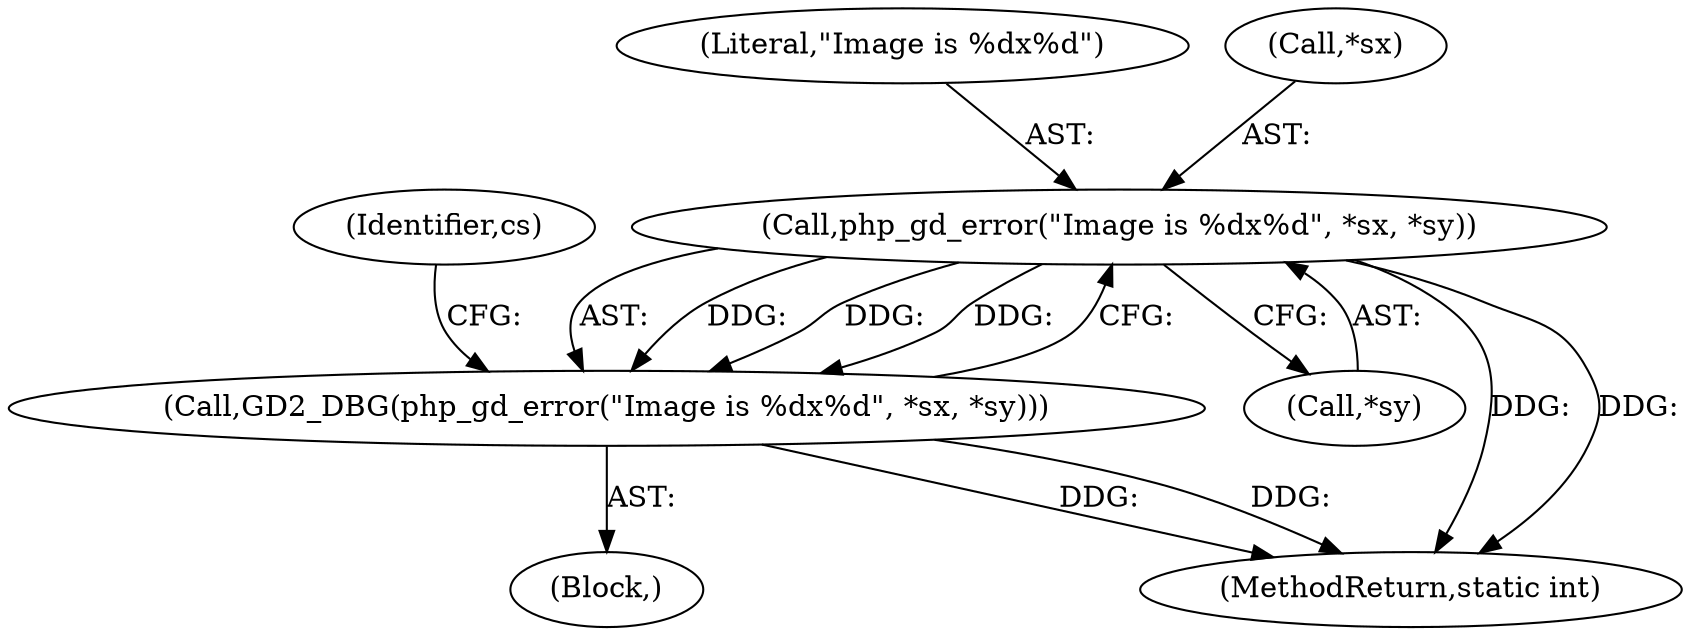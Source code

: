 digraph "0_php-src_7722455726bec8c53458a32851d2a87982cf0eac?w=1@pointer" {
"1000223" [label="(Call,php_gd_error(\"Image is %dx%d\", *sx, *sy))"];
"1000222" [label="(Call,GD2_DBG(php_gd_error(\"Image is %dx%d\", *sx, *sy)))"];
"1000227" [label="(Call,*sy)"];
"1000224" [label="(Literal,\"Image is %dx%d\")"];
"1000223" [label="(Call,php_gd_error(\"Image is %dx%d\", *sx, *sy))"];
"1000232" [label="(Identifier,cs)"];
"1000117" [label="(Block,)"];
"1000225" [label="(Call,*sx)"];
"1000222" [label="(Call,GD2_DBG(php_gd_error(\"Image is %dx%d\", *sx, *sy)))"];
"1000442" [label="(MethodReturn,static int)"];
"1000223" -> "1000222"  [label="AST: "];
"1000223" -> "1000227"  [label="CFG: "];
"1000224" -> "1000223"  [label="AST: "];
"1000225" -> "1000223"  [label="AST: "];
"1000227" -> "1000223"  [label="AST: "];
"1000222" -> "1000223"  [label="CFG: "];
"1000223" -> "1000442"  [label="DDG: "];
"1000223" -> "1000442"  [label="DDG: "];
"1000223" -> "1000222"  [label="DDG: "];
"1000223" -> "1000222"  [label="DDG: "];
"1000223" -> "1000222"  [label="DDG: "];
"1000222" -> "1000117"  [label="AST: "];
"1000232" -> "1000222"  [label="CFG: "];
"1000222" -> "1000442"  [label="DDG: "];
"1000222" -> "1000442"  [label="DDG: "];
}

